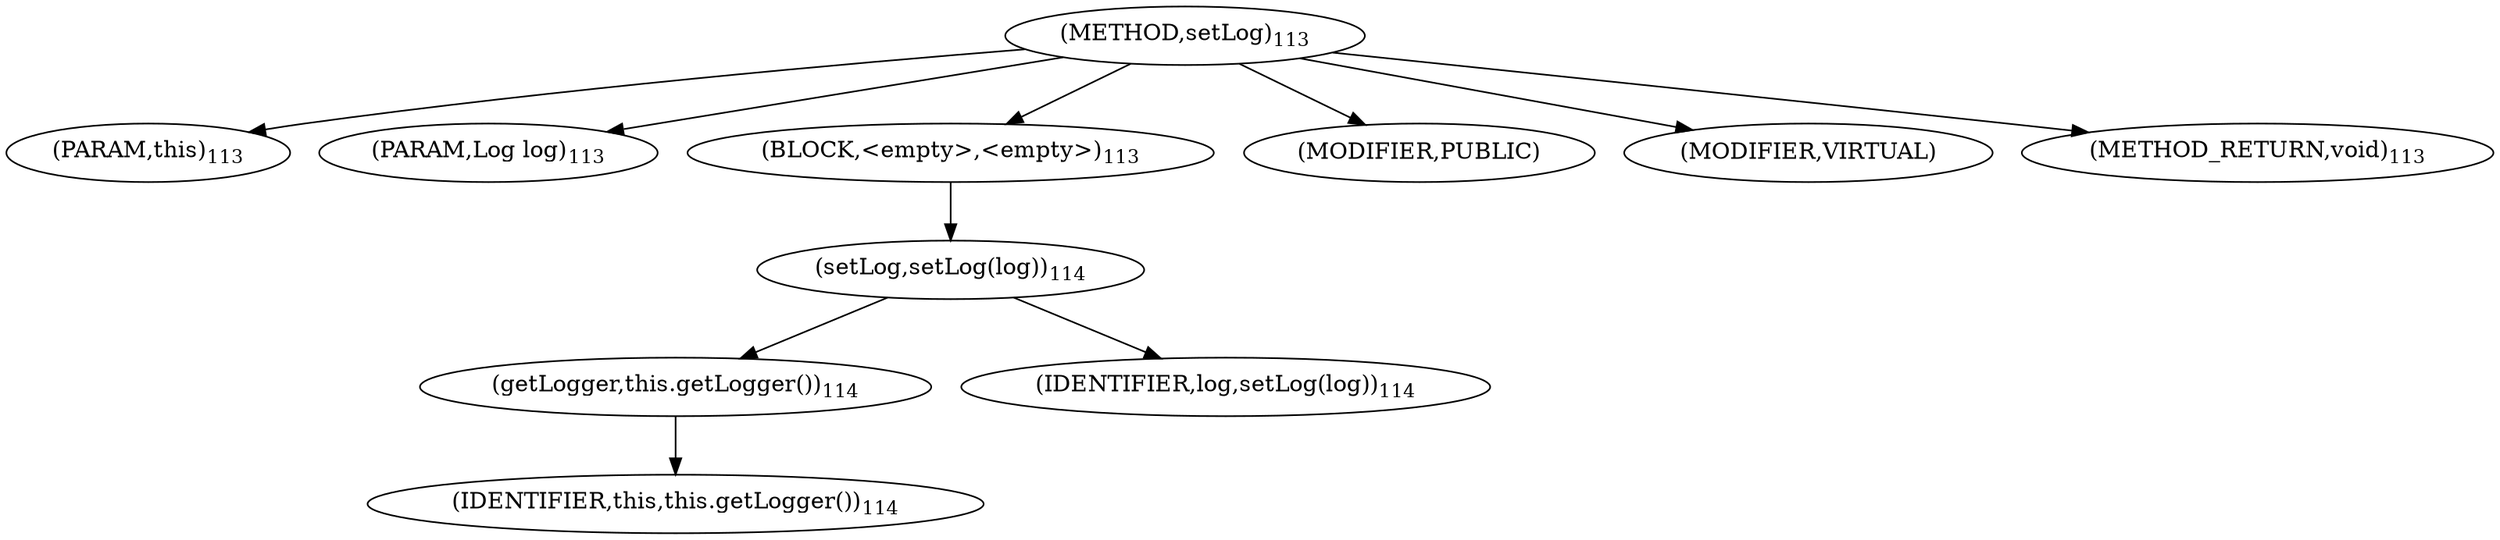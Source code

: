 digraph "setLog" {  
"249" [label = <(METHOD,setLog)<SUB>113</SUB>> ]
"25" [label = <(PARAM,this)<SUB>113</SUB>> ]
"250" [label = <(PARAM,Log log)<SUB>113</SUB>> ]
"251" [label = <(BLOCK,&lt;empty&gt;,&lt;empty&gt;)<SUB>113</SUB>> ]
"252" [label = <(setLog,setLog(log))<SUB>114</SUB>> ]
"253" [label = <(getLogger,this.getLogger())<SUB>114</SUB>> ]
"24" [label = <(IDENTIFIER,this,this.getLogger())<SUB>114</SUB>> ]
"254" [label = <(IDENTIFIER,log,setLog(log))<SUB>114</SUB>> ]
"255" [label = <(MODIFIER,PUBLIC)> ]
"256" [label = <(MODIFIER,VIRTUAL)> ]
"257" [label = <(METHOD_RETURN,void)<SUB>113</SUB>> ]
  "249" -> "25" 
  "249" -> "250" 
  "249" -> "251" 
  "249" -> "255" 
  "249" -> "256" 
  "249" -> "257" 
  "251" -> "252" 
  "252" -> "253" 
  "252" -> "254" 
  "253" -> "24" 
}
